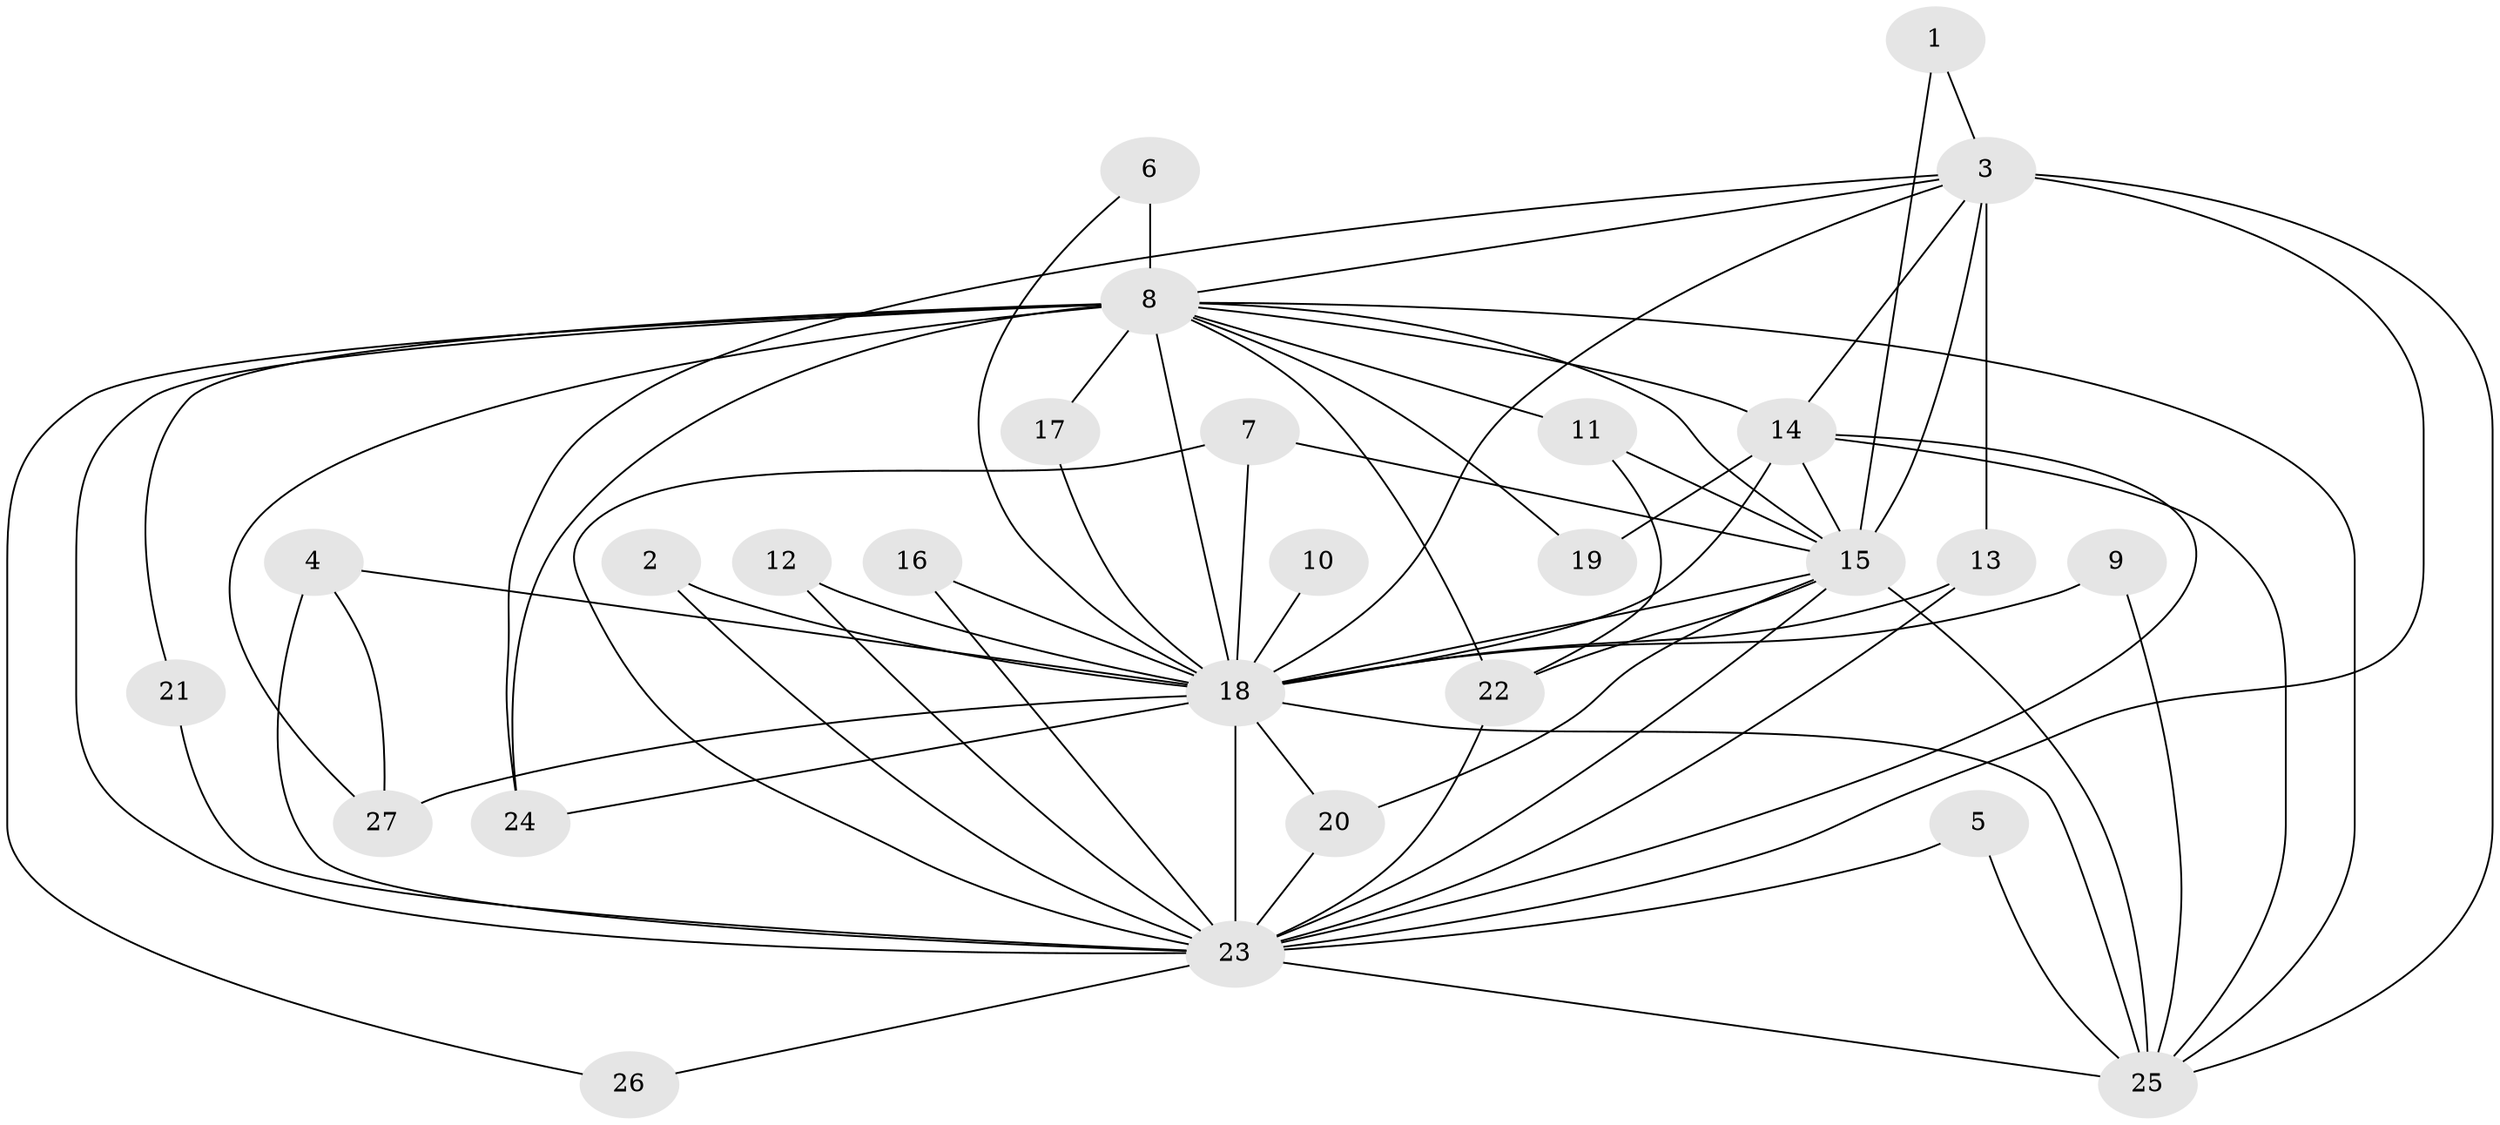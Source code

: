 // original degree distribution, {17: 0.03773584905660377, 13: 0.05660377358490566, 15: 0.018867924528301886, 20: 0.03773584905660377, 14: 0.018867924528301886, 16: 0.018867924528301886, 2: 0.5660377358490566, 3: 0.16981132075471697, 4: 0.05660377358490566, 5: 0.018867924528301886}
// Generated by graph-tools (version 1.1) at 2025/49/03/09/25 03:49:39]
// undirected, 27 vertices, 67 edges
graph export_dot {
graph [start="1"]
  node [color=gray90,style=filled];
  1;
  2;
  3;
  4;
  5;
  6;
  7;
  8;
  9;
  10;
  11;
  12;
  13;
  14;
  15;
  16;
  17;
  18;
  19;
  20;
  21;
  22;
  23;
  24;
  25;
  26;
  27;
  1 -- 3 [weight=1.0];
  1 -- 15 [weight=1.0];
  2 -- 18 [weight=1.0];
  2 -- 23 [weight=1.0];
  3 -- 8 [weight=2.0];
  3 -- 13 [weight=1.0];
  3 -- 14 [weight=1.0];
  3 -- 15 [weight=1.0];
  3 -- 18 [weight=2.0];
  3 -- 23 [weight=3.0];
  3 -- 24 [weight=1.0];
  3 -- 25 [weight=1.0];
  4 -- 18 [weight=1.0];
  4 -- 23 [weight=1.0];
  4 -- 27 [weight=1.0];
  5 -- 23 [weight=1.0];
  5 -- 25 [weight=1.0];
  6 -- 8 [weight=2.0];
  6 -- 18 [weight=1.0];
  7 -- 15 [weight=1.0];
  7 -- 18 [weight=1.0];
  7 -- 23 [weight=1.0];
  8 -- 11 [weight=1.0];
  8 -- 14 [weight=3.0];
  8 -- 15 [weight=2.0];
  8 -- 17 [weight=1.0];
  8 -- 18 [weight=4.0];
  8 -- 19 [weight=1.0];
  8 -- 21 [weight=1.0];
  8 -- 22 [weight=1.0];
  8 -- 23 [weight=6.0];
  8 -- 24 [weight=1.0];
  8 -- 25 [weight=2.0];
  8 -- 26 [weight=1.0];
  8 -- 27 [weight=2.0];
  9 -- 18 [weight=1.0];
  9 -- 25 [weight=1.0];
  10 -- 18 [weight=1.0];
  11 -- 15 [weight=1.0];
  11 -- 22 [weight=1.0];
  12 -- 18 [weight=1.0];
  12 -- 23 [weight=1.0];
  13 -- 18 [weight=1.0];
  13 -- 23 [weight=1.0];
  14 -- 15 [weight=2.0];
  14 -- 18 [weight=4.0];
  14 -- 19 [weight=1.0];
  14 -- 23 [weight=2.0];
  14 -- 25 [weight=1.0];
  15 -- 18 [weight=2.0];
  15 -- 20 [weight=1.0];
  15 -- 22 [weight=1.0];
  15 -- 23 [weight=2.0];
  15 -- 25 [weight=1.0];
  16 -- 18 [weight=1.0];
  16 -- 23 [weight=1.0];
  17 -- 18 [weight=1.0];
  18 -- 20 [weight=1.0];
  18 -- 23 [weight=4.0];
  18 -- 24 [weight=1.0];
  18 -- 25 [weight=2.0];
  18 -- 27 [weight=1.0];
  20 -- 23 [weight=2.0];
  21 -- 23 [weight=1.0];
  22 -- 23 [weight=1.0];
  23 -- 25 [weight=2.0];
  23 -- 26 [weight=1.0];
}
